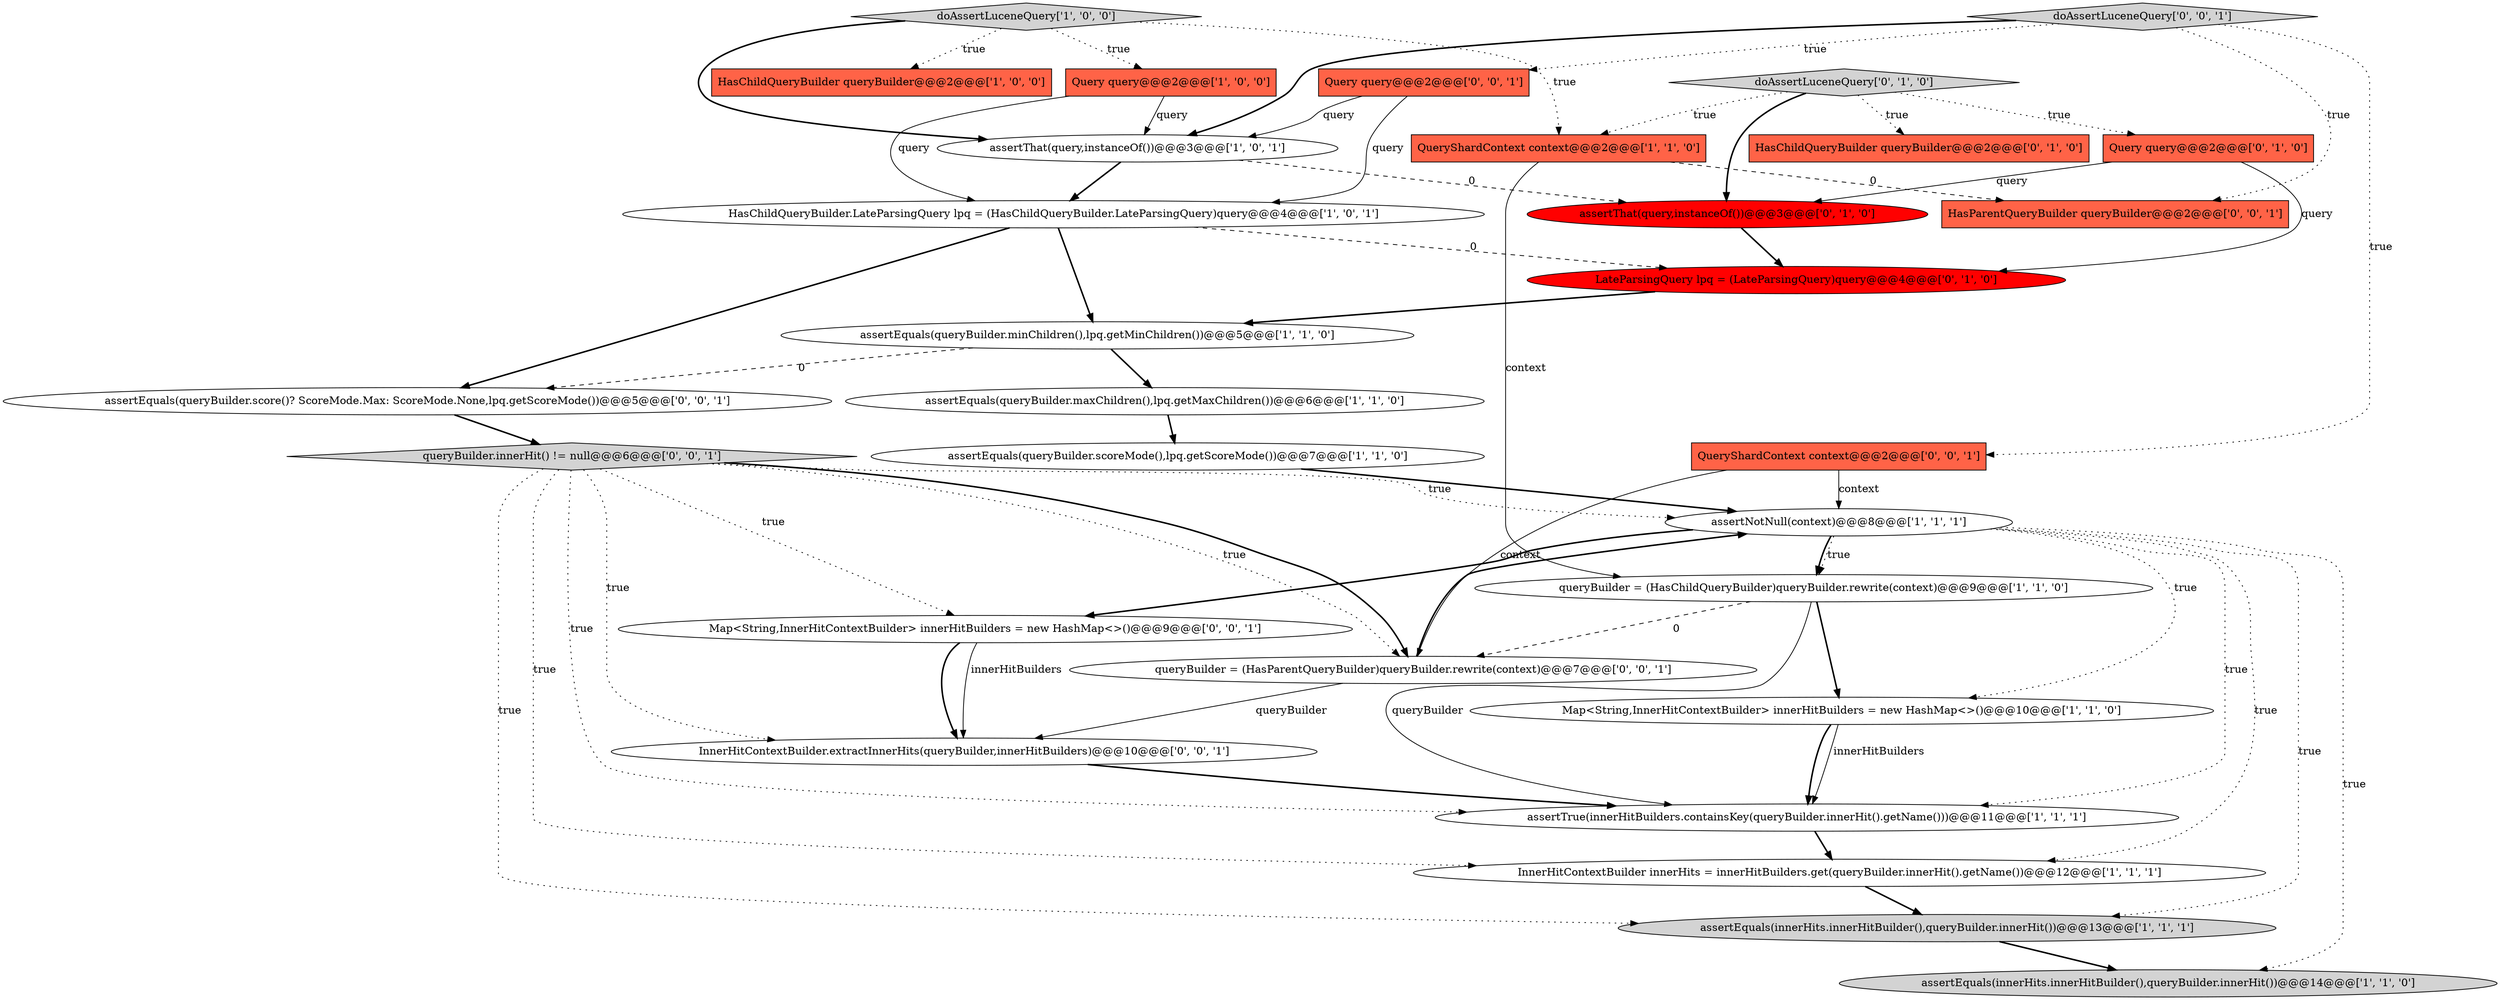 digraph {
23 [style = filled, label = "queryBuilder.innerHit() != null@@@6@@@['0', '0', '1']", fillcolor = lightgray, shape = diamond image = "AAA0AAABBB3BBB"];
16 [style = filled, label = "doAssertLuceneQuery['0', '1', '0']", fillcolor = lightgray, shape = diamond image = "AAA0AAABBB2BBB"];
8 [style = filled, label = "assertNotNull(context)@@@8@@@['1', '1', '1']", fillcolor = white, shape = ellipse image = "AAA0AAABBB1BBB"];
29 [style = filled, label = "assertEquals(queryBuilder.score()? ScoreMode.Max: ScoreMode.None,lpq.getScoreMode())@@@5@@@['0', '0', '1']", fillcolor = white, shape = ellipse image = "AAA0AAABBB3BBB"];
17 [style = filled, label = "assertThat(query,instanceOf())@@@3@@@['0', '1', '0']", fillcolor = red, shape = ellipse image = "AAA1AAABBB2BBB"];
20 [style = filled, label = "HasChildQueryBuilder queryBuilder@@@2@@@['0', '1', '0']", fillcolor = tomato, shape = box image = "AAA0AAABBB2BBB"];
9 [style = filled, label = "queryBuilder = (HasChildQueryBuilder)queryBuilder.rewrite(context)@@@9@@@['1', '1', '0']", fillcolor = white, shape = ellipse image = "AAA0AAABBB1BBB"];
11 [style = filled, label = "HasChildQueryBuilder.LateParsingQuery lpq = (HasChildQueryBuilder.LateParsingQuery)query@@@4@@@['1', '0', '1']", fillcolor = white, shape = ellipse image = "AAA0AAABBB1BBB"];
2 [style = filled, label = "HasChildQueryBuilder queryBuilder@@@2@@@['1', '0', '0']", fillcolor = tomato, shape = box image = "AAA0AAABBB1BBB"];
22 [style = filled, label = "queryBuilder = (HasParentQueryBuilder)queryBuilder.rewrite(context)@@@7@@@['0', '0', '1']", fillcolor = white, shape = ellipse image = "AAA0AAABBB3BBB"];
12 [style = filled, label = "assertEquals(queryBuilder.scoreMode(),lpq.getScoreMode())@@@7@@@['1', '1', '0']", fillcolor = white, shape = ellipse image = "AAA0AAABBB1BBB"];
18 [style = filled, label = "Query query@@@2@@@['0', '1', '0']", fillcolor = tomato, shape = box image = "AAA0AAABBB2BBB"];
21 [style = filled, label = "Map<String,InnerHitContextBuilder> innerHitBuilders = new HashMap<>()@@@9@@@['0', '0', '1']", fillcolor = white, shape = ellipse image = "AAA0AAABBB3BBB"];
28 [style = filled, label = "HasParentQueryBuilder queryBuilder@@@2@@@['0', '0', '1']", fillcolor = tomato, shape = box image = "AAA0AAABBB3BBB"];
19 [style = filled, label = "LateParsingQuery lpq = (LateParsingQuery)query@@@4@@@['0', '1', '0']", fillcolor = red, shape = ellipse image = "AAA1AAABBB2BBB"];
5 [style = filled, label = "assertEquals(queryBuilder.minChildren(),lpq.getMinChildren())@@@5@@@['1', '1', '0']", fillcolor = white, shape = ellipse image = "AAA0AAABBB1BBB"];
26 [style = filled, label = "Query query@@@2@@@['0', '0', '1']", fillcolor = tomato, shape = box image = "AAA0AAABBB3BBB"];
0 [style = filled, label = "assertEquals(queryBuilder.maxChildren(),lpq.getMaxChildren())@@@6@@@['1', '1', '0']", fillcolor = white, shape = ellipse image = "AAA0AAABBB1BBB"];
6 [style = filled, label = "assertEquals(innerHits.innerHitBuilder(),queryBuilder.innerHit())@@@14@@@['1', '1', '0']", fillcolor = lightgray, shape = ellipse image = "AAA0AAABBB1BBB"];
10 [style = filled, label = "assertThat(query,instanceOf())@@@3@@@['1', '0', '1']", fillcolor = white, shape = ellipse image = "AAA0AAABBB1BBB"];
4 [style = filled, label = "Query query@@@2@@@['1', '0', '0']", fillcolor = tomato, shape = box image = "AAA0AAABBB1BBB"];
27 [style = filled, label = "doAssertLuceneQuery['0', '0', '1']", fillcolor = lightgray, shape = diamond image = "AAA0AAABBB3BBB"];
13 [style = filled, label = "InnerHitContextBuilder innerHits = innerHitBuilders.get(queryBuilder.innerHit().getName())@@@12@@@['1', '1', '1']", fillcolor = white, shape = ellipse image = "AAA0AAABBB1BBB"];
1 [style = filled, label = "Map<String,InnerHitContextBuilder> innerHitBuilders = new HashMap<>()@@@10@@@['1', '1', '0']", fillcolor = white, shape = ellipse image = "AAA0AAABBB1BBB"];
24 [style = filled, label = "QueryShardContext context@@@2@@@['0', '0', '1']", fillcolor = tomato, shape = box image = "AAA0AAABBB3BBB"];
7 [style = filled, label = "QueryShardContext context@@@2@@@['1', '1', '0']", fillcolor = tomato, shape = box image = "AAA0AAABBB1BBB"];
25 [style = filled, label = "InnerHitContextBuilder.extractInnerHits(queryBuilder,innerHitBuilders)@@@10@@@['0', '0', '1']", fillcolor = white, shape = ellipse image = "AAA0AAABBB3BBB"];
3 [style = filled, label = "assertEquals(innerHits.innerHitBuilder(),queryBuilder.innerHit())@@@13@@@['1', '1', '1']", fillcolor = lightgray, shape = ellipse image = "AAA0AAABBB1BBB"];
14 [style = filled, label = "doAssertLuceneQuery['1', '0', '0']", fillcolor = lightgray, shape = diamond image = "AAA0AAABBB1BBB"];
15 [style = filled, label = "assertTrue(innerHitBuilders.containsKey(queryBuilder.innerHit().getName()))@@@11@@@['1', '1', '1']", fillcolor = white, shape = ellipse image = "AAA0AAABBB1BBB"];
26->11 [style = solid, label="query"];
14->2 [style = dotted, label="true"];
18->17 [style = solid, label="query"];
15->13 [style = bold, label=""];
1->15 [style = solid, label="innerHitBuilders"];
7->9 [style = solid, label="context"];
23->22 [style = dotted, label="true"];
23->8 [style = dotted, label="true"];
27->26 [style = dotted, label="true"];
1->15 [style = bold, label=""];
0->12 [style = bold, label=""];
22->25 [style = solid, label="queryBuilder"];
23->21 [style = dotted, label="true"];
14->10 [style = bold, label=""];
11->29 [style = bold, label=""];
3->6 [style = bold, label=""];
8->15 [style = dotted, label="true"];
16->20 [style = dotted, label="true"];
9->22 [style = dashed, label="0"];
27->24 [style = dotted, label="true"];
16->17 [style = bold, label=""];
29->23 [style = bold, label=""];
21->25 [style = bold, label=""];
5->29 [style = dashed, label="0"];
17->19 [style = bold, label=""];
8->3 [style = dotted, label="true"];
18->19 [style = solid, label="query"];
22->8 [style = bold, label=""];
24->8 [style = solid, label="context"];
19->5 [style = bold, label=""];
4->11 [style = solid, label="query"];
8->1 [style = dotted, label="true"];
11->5 [style = bold, label=""];
16->7 [style = dotted, label="true"];
9->15 [style = solid, label="queryBuilder"];
27->28 [style = dotted, label="true"];
23->22 [style = bold, label=""];
8->6 [style = dotted, label="true"];
13->3 [style = bold, label=""];
5->0 [style = bold, label=""];
7->28 [style = dashed, label="0"];
11->19 [style = dashed, label="0"];
21->25 [style = solid, label="innerHitBuilders"];
12->8 [style = bold, label=""];
27->10 [style = bold, label=""];
23->13 [style = dotted, label="true"];
14->7 [style = dotted, label="true"];
8->9 [style = bold, label=""];
23->3 [style = dotted, label="true"];
10->17 [style = dashed, label="0"];
25->15 [style = bold, label=""];
8->21 [style = bold, label=""];
23->15 [style = dotted, label="true"];
8->13 [style = dotted, label="true"];
24->22 [style = solid, label="context"];
8->9 [style = dotted, label="true"];
9->1 [style = bold, label=""];
14->4 [style = dotted, label="true"];
26->10 [style = solid, label="query"];
23->25 [style = dotted, label="true"];
4->10 [style = solid, label="query"];
10->11 [style = bold, label=""];
16->18 [style = dotted, label="true"];
}
